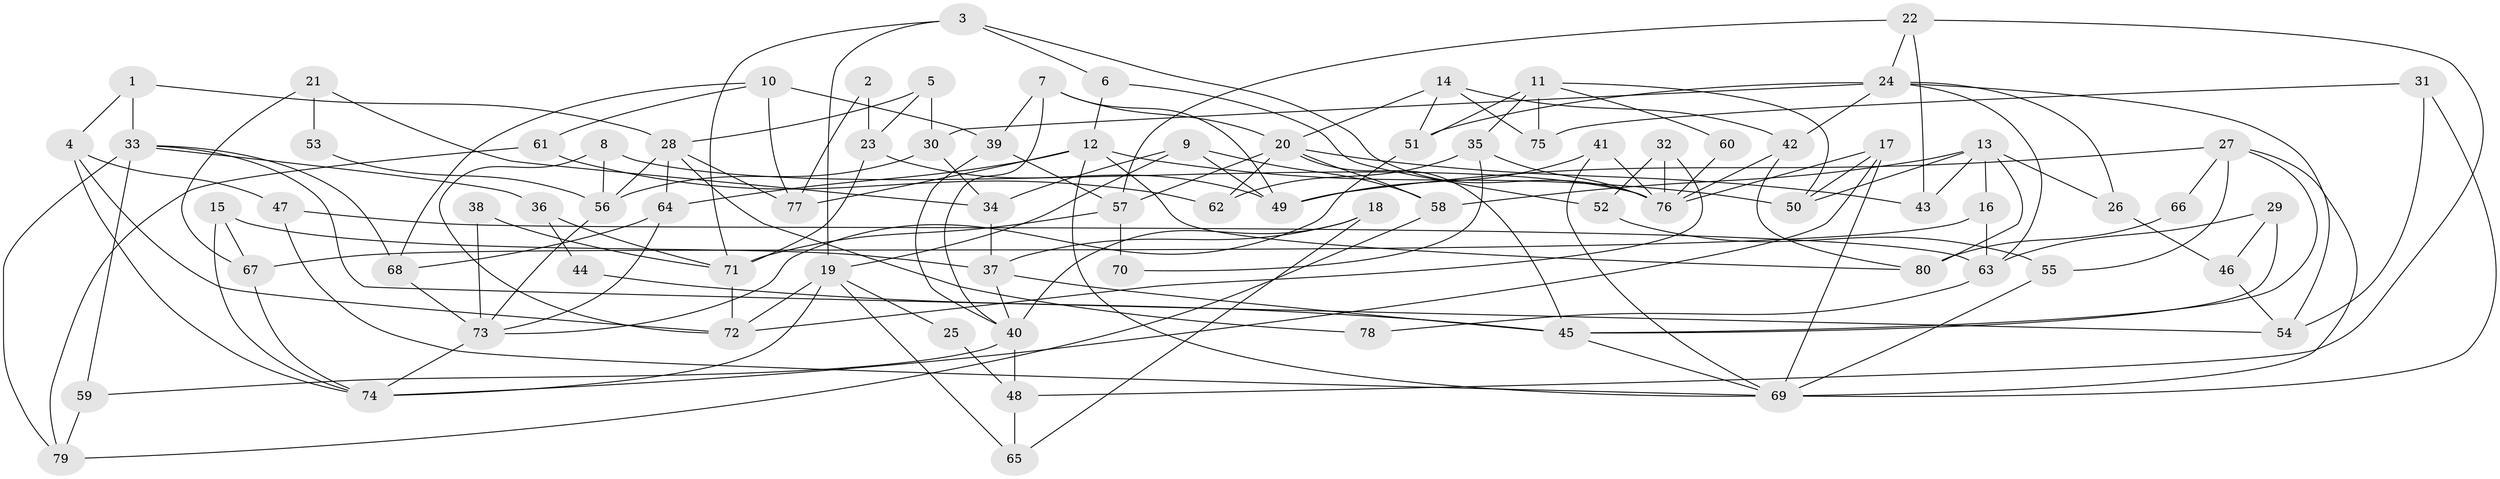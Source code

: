 // coarse degree distribution, {2: 0.10204081632653061, 5: 0.24489795918367346, 6: 0.22448979591836735, 7: 0.061224489795918366, 4: 0.16326530612244897, 3: 0.12244897959183673, 8: 0.04081632653061224, 9: 0.02040816326530612, 10: 0.02040816326530612}
// Generated by graph-tools (version 1.1) at 2025/36/03/04/25 23:36:59]
// undirected, 80 vertices, 160 edges
graph export_dot {
  node [color=gray90,style=filled];
  1;
  2;
  3;
  4;
  5;
  6;
  7;
  8;
  9;
  10;
  11;
  12;
  13;
  14;
  15;
  16;
  17;
  18;
  19;
  20;
  21;
  22;
  23;
  24;
  25;
  26;
  27;
  28;
  29;
  30;
  31;
  32;
  33;
  34;
  35;
  36;
  37;
  38;
  39;
  40;
  41;
  42;
  43;
  44;
  45;
  46;
  47;
  48;
  49;
  50;
  51;
  52;
  53;
  54;
  55;
  56;
  57;
  58;
  59;
  60;
  61;
  62;
  63;
  64;
  65;
  66;
  67;
  68;
  69;
  70;
  71;
  72;
  73;
  74;
  75;
  76;
  77;
  78;
  79;
  80;
  1 -- 33;
  1 -- 28;
  1 -- 4;
  2 -- 77;
  2 -- 23;
  3 -- 71;
  3 -- 76;
  3 -- 6;
  3 -- 19;
  4 -- 74;
  4 -- 47;
  4 -- 72;
  5 -- 30;
  5 -- 23;
  5 -- 28;
  6 -- 12;
  6 -- 52;
  7 -- 40;
  7 -- 39;
  7 -- 20;
  7 -- 49;
  8 -- 76;
  8 -- 72;
  8 -- 56;
  9 -- 58;
  9 -- 19;
  9 -- 34;
  9 -- 49;
  10 -- 61;
  10 -- 68;
  10 -- 39;
  10 -- 77;
  11 -- 50;
  11 -- 75;
  11 -- 35;
  11 -- 51;
  11 -- 60;
  12 -- 77;
  12 -- 69;
  12 -- 50;
  12 -- 64;
  12 -- 80;
  13 -- 80;
  13 -- 50;
  13 -- 16;
  13 -- 26;
  13 -- 43;
  13 -- 58;
  14 -- 20;
  14 -- 51;
  14 -- 42;
  14 -- 75;
  15 -- 37;
  15 -- 74;
  15 -- 67;
  16 -- 63;
  16 -- 67;
  17 -- 76;
  17 -- 69;
  17 -- 50;
  17 -- 74;
  18 -- 37;
  18 -- 65;
  18 -- 40;
  19 -- 74;
  19 -- 25;
  19 -- 65;
  19 -- 72;
  20 -- 43;
  20 -- 45;
  20 -- 57;
  20 -- 58;
  20 -- 62;
  21 -- 67;
  21 -- 34;
  21 -- 53;
  22 -- 57;
  22 -- 24;
  22 -- 43;
  22 -- 48;
  23 -- 49;
  23 -- 71;
  24 -- 54;
  24 -- 51;
  24 -- 26;
  24 -- 30;
  24 -- 42;
  24 -- 63;
  25 -- 48;
  26 -- 46;
  27 -- 45;
  27 -- 49;
  27 -- 55;
  27 -- 66;
  27 -- 69;
  28 -- 64;
  28 -- 56;
  28 -- 77;
  28 -- 78;
  29 -- 45;
  29 -- 63;
  29 -- 46;
  30 -- 56;
  30 -- 34;
  31 -- 54;
  31 -- 69;
  31 -- 75;
  32 -- 72;
  32 -- 52;
  32 -- 76;
  33 -- 79;
  33 -- 68;
  33 -- 36;
  33 -- 54;
  33 -- 59;
  34 -- 37;
  35 -- 76;
  35 -- 62;
  35 -- 70;
  36 -- 71;
  36 -- 44;
  37 -- 45;
  37 -- 40;
  38 -- 73;
  38 -- 71;
  39 -- 40;
  39 -- 57;
  40 -- 48;
  40 -- 59;
  41 -- 49;
  41 -- 76;
  41 -- 69;
  42 -- 76;
  42 -- 80;
  44 -- 45;
  45 -- 69;
  46 -- 54;
  47 -- 69;
  47 -- 63;
  48 -- 65;
  51 -- 73;
  52 -- 55;
  53 -- 56;
  55 -- 69;
  56 -- 73;
  57 -- 70;
  57 -- 71;
  58 -- 79;
  59 -- 79;
  60 -- 76;
  61 -- 62;
  61 -- 79;
  63 -- 78;
  64 -- 73;
  64 -- 68;
  66 -- 80;
  67 -- 74;
  68 -- 73;
  71 -- 72;
  73 -- 74;
}
